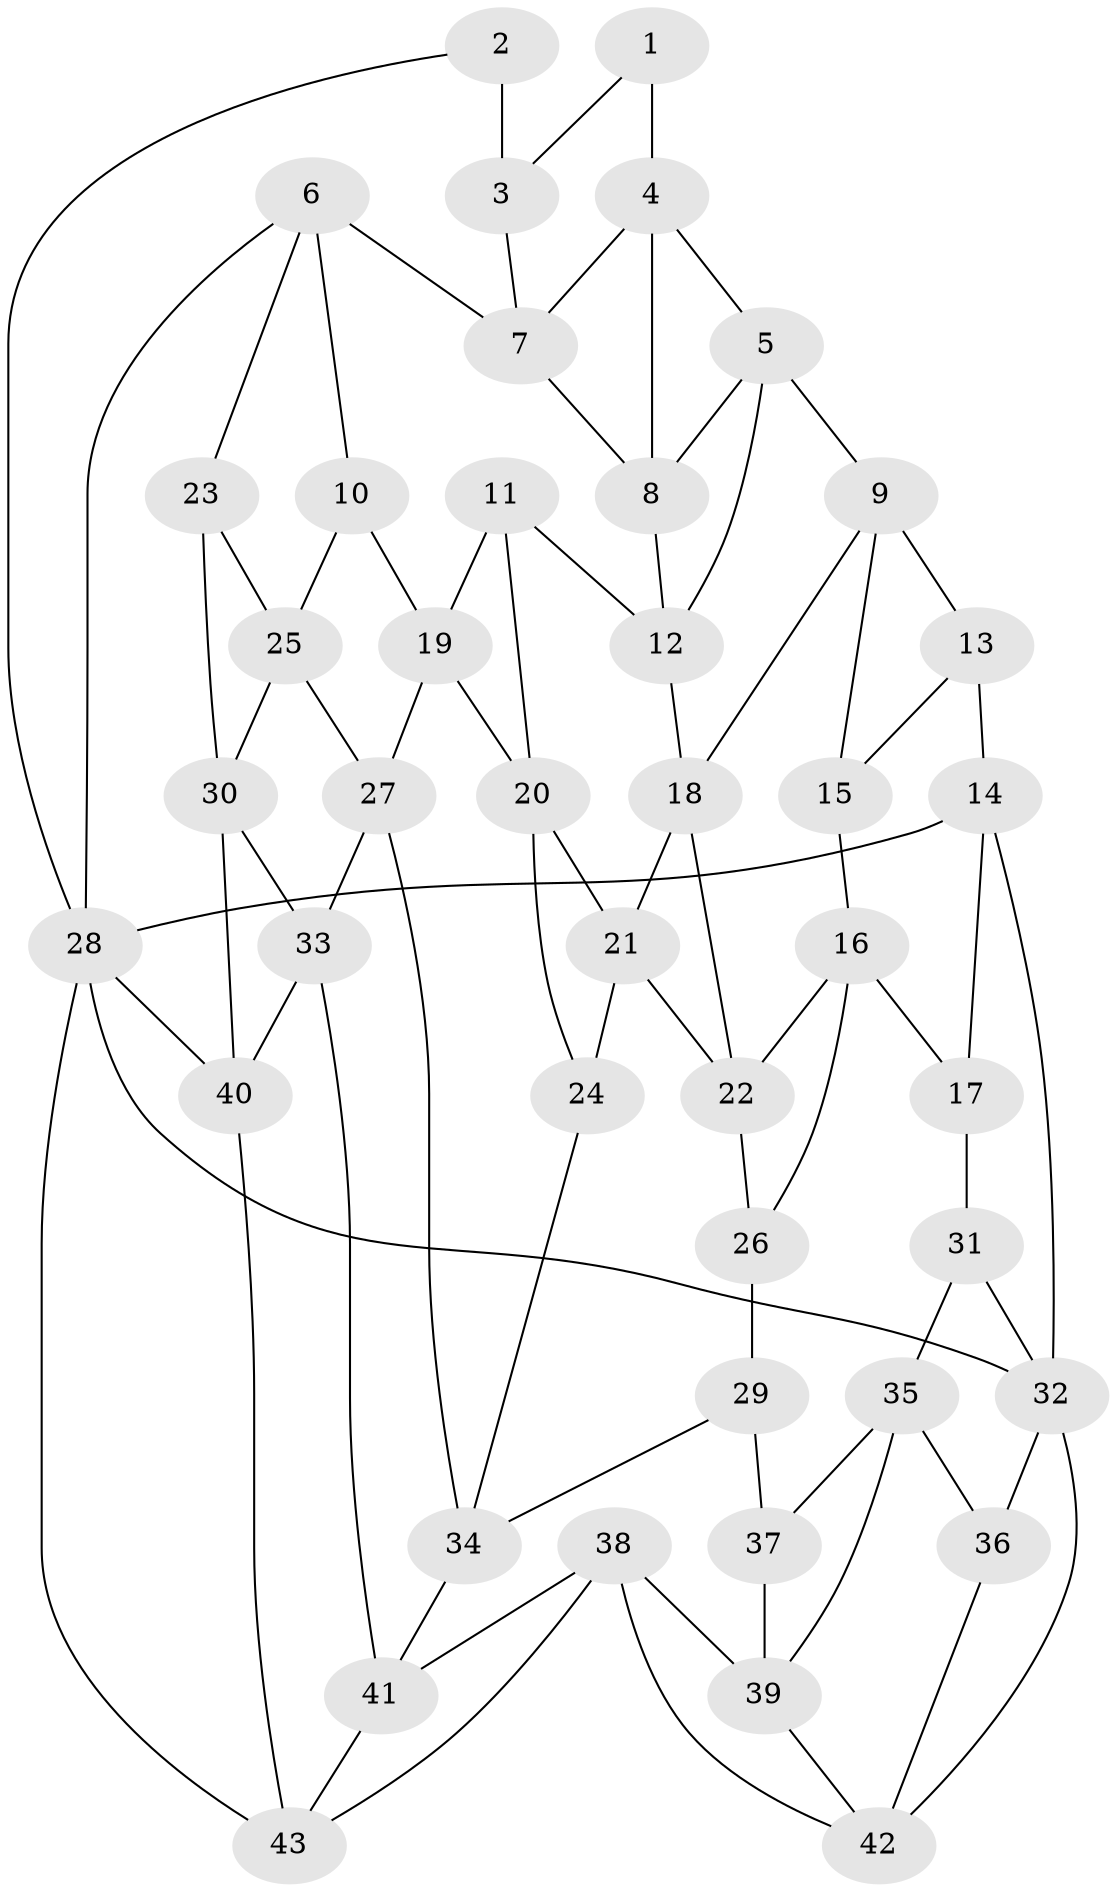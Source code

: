 // original degree distribution, {3: 0.03488372093023256, 4: 0.2558139534883721, 5: 0.45348837209302323, 6: 0.2558139534883721}
// Generated by graph-tools (version 1.1) at 2025/03/03/09/25 03:03:16]
// undirected, 43 vertices, 79 edges
graph export_dot {
graph [start="1"]
  node [color=gray90,style=filled];
  1;
  2;
  3;
  4;
  5;
  6;
  7;
  8;
  9;
  10;
  11;
  12;
  13;
  14;
  15;
  16;
  17;
  18;
  19;
  20;
  21;
  22;
  23;
  24;
  25;
  26;
  27;
  28;
  29;
  30;
  31;
  32;
  33;
  34;
  35;
  36;
  37;
  38;
  39;
  40;
  41;
  42;
  43;
  1 -- 3 [weight=1.0];
  1 -- 4 [weight=1.0];
  2 -- 3 [weight=2.0];
  2 -- 28 [weight=1.0];
  3 -- 7 [weight=1.0];
  4 -- 5 [weight=1.0];
  4 -- 7 [weight=1.0];
  4 -- 8 [weight=1.0];
  5 -- 8 [weight=1.0];
  5 -- 9 [weight=1.0];
  5 -- 12 [weight=1.0];
  6 -- 7 [weight=1.0];
  6 -- 10 [weight=1.0];
  6 -- 23 [weight=1.0];
  6 -- 28 [weight=1.0];
  7 -- 8 [weight=1.0];
  8 -- 12 [weight=1.0];
  9 -- 13 [weight=1.0];
  9 -- 15 [weight=1.0];
  9 -- 18 [weight=1.0];
  10 -- 19 [weight=1.0];
  10 -- 25 [weight=1.0];
  11 -- 12 [weight=1.0];
  11 -- 19 [weight=1.0];
  11 -- 20 [weight=1.0];
  12 -- 18 [weight=1.0];
  13 -- 14 [weight=2.0];
  13 -- 15 [weight=1.0];
  14 -- 17 [weight=1.0];
  14 -- 28 [weight=1.0];
  14 -- 32 [weight=1.0];
  15 -- 16 [weight=1.0];
  16 -- 17 [weight=1.0];
  16 -- 22 [weight=1.0];
  16 -- 26 [weight=1.0];
  17 -- 31 [weight=1.0];
  18 -- 21 [weight=1.0];
  18 -- 22 [weight=1.0];
  19 -- 20 [weight=1.0];
  19 -- 27 [weight=1.0];
  20 -- 21 [weight=1.0];
  20 -- 24 [weight=1.0];
  21 -- 22 [weight=1.0];
  21 -- 24 [weight=1.0];
  22 -- 26 [weight=1.0];
  23 -- 25 [weight=1.0];
  23 -- 30 [weight=1.0];
  24 -- 34 [weight=1.0];
  25 -- 27 [weight=1.0];
  25 -- 30 [weight=1.0];
  26 -- 29 [weight=1.0];
  27 -- 33 [weight=1.0];
  27 -- 34 [weight=1.0];
  28 -- 32 [weight=1.0];
  28 -- 40 [weight=1.0];
  28 -- 43 [weight=1.0];
  29 -- 34 [weight=1.0];
  29 -- 37 [weight=2.0];
  30 -- 33 [weight=1.0];
  30 -- 40 [weight=1.0];
  31 -- 32 [weight=1.0];
  31 -- 35 [weight=1.0];
  32 -- 36 [weight=1.0];
  32 -- 42 [weight=1.0];
  33 -- 40 [weight=1.0];
  33 -- 41 [weight=1.0];
  34 -- 41 [weight=1.0];
  35 -- 36 [weight=1.0];
  35 -- 37 [weight=1.0];
  35 -- 39 [weight=1.0];
  36 -- 42 [weight=1.0];
  37 -- 39 [weight=2.0];
  38 -- 39 [weight=1.0];
  38 -- 41 [weight=1.0];
  38 -- 42 [weight=1.0];
  38 -- 43 [weight=1.0];
  39 -- 42 [weight=1.0];
  40 -- 43 [weight=1.0];
  41 -- 43 [weight=1.0];
}
